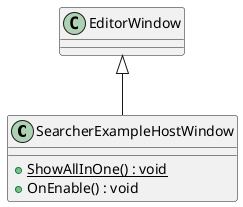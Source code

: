 @startuml
class SearcherExampleHostWindow {
    + {static} ShowAllInOne() : void
    + OnEnable() : void
}
EditorWindow <|-- SearcherExampleHostWindow
@enduml
